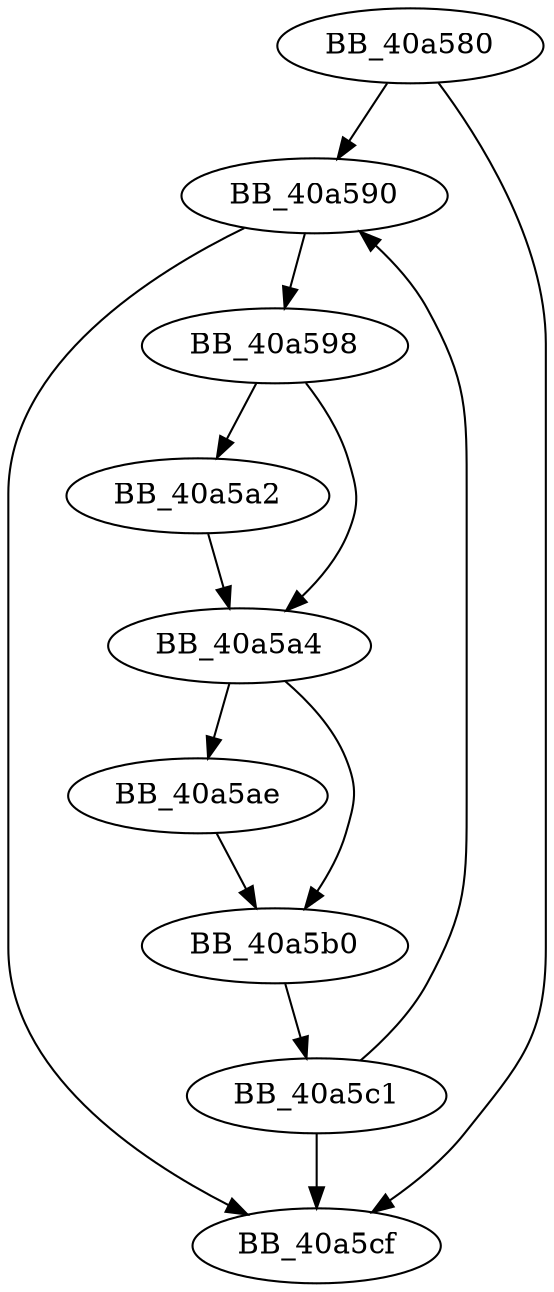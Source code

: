 DiGraph sub_40A580{
BB_40a580->BB_40a590
BB_40a580->BB_40a5cf
BB_40a590->BB_40a598
BB_40a590->BB_40a5cf
BB_40a598->BB_40a5a2
BB_40a598->BB_40a5a4
BB_40a5a2->BB_40a5a4
BB_40a5a4->BB_40a5ae
BB_40a5a4->BB_40a5b0
BB_40a5ae->BB_40a5b0
BB_40a5b0->BB_40a5c1
BB_40a5c1->BB_40a590
BB_40a5c1->BB_40a5cf
}

